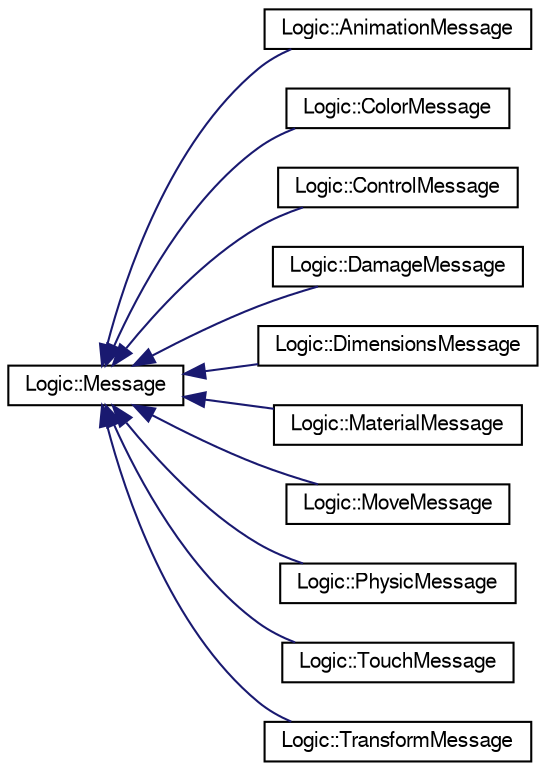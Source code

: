 digraph "Representación gráfica de la clase"
{
  edge [fontname="FreeSans",fontsize="10",labelfontname="FreeSans",labelfontsize="10"];
  node [fontname="FreeSans",fontsize="10",shape=record];
  rankdir="LR";
  Node1 [label="Logic::Message",height=0.2,width=0.4,color="black", fillcolor="white", style="filled",URL="$class_logic_1_1_message.html",tooltip="Contiene el tipo de datos de un mensaje. "];
  Node1 -> Node2 [dir="back",color="midnightblue",fontsize="10",style="solid",fontname="FreeSans"];
  Node2 [label="Logic::AnimationMessage",height=0.2,width=0.4,color="black", fillcolor="white", style="filled",URL="$class_logic_1_1_animation_message.html"];
  Node1 -> Node3 [dir="back",color="midnightblue",fontsize="10",style="solid",fontname="FreeSans"];
  Node3 [label="Logic::ColorMessage",height=0.2,width=0.4,color="black", fillcolor="white", style="filled",URL="$class_logic_1_1_color_message.html"];
  Node1 -> Node4 [dir="back",color="midnightblue",fontsize="10",style="solid",fontname="FreeSans"];
  Node4 [label="Logic::ControlMessage",height=0.2,width=0.4,color="black", fillcolor="white", style="filled",URL="$class_logic_1_1_control_message.html"];
  Node1 -> Node5 [dir="back",color="midnightblue",fontsize="10",style="solid",fontname="FreeSans"];
  Node5 [label="Logic::DamageMessage",height=0.2,width=0.4,color="black", fillcolor="white", style="filled",URL="$class_logic_1_1_damage_message.html"];
  Node1 -> Node6 [dir="back",color="midnightblue",fontsize="10",style="solid",fontname="FreeSans"];
  Node6 [label="Logic::DimensionsMessage",height=0.2,width=0.4,color="black", fillcolor="white", style="filled",URL="$class_logic_1_1_dimensions_message.html"];
  Node1 -> Node7 [dir="back",color="midnightblue",fontsize="10",style="solid",fontname="FreeSans"];
  Node7 [label="Logic::MaterialMessage",height=0.2,width=0.4,color="black", fillcolor="white", style="filled",URL="$class_logic_1_1_material_message.html"];
  Node1 -> Node8 [dir="back",color="midnightblue",fontsize="10",style="solid",fontname="FreeSans"];
  Node8 [label="Logic::MoveMessage",height=0.2,width=0.4,color="black", fillcolor="white", style="filled",URL="$class_logic_1_1_move_message.html"];
  Node1 -> Node9 [dir="back",color="midnightblue",fontsize="10",style="solid",fontname="FreeSans"];
  Node9 [label="Logic::PhysicMessage",height=0.2,width=0.4,color="black", fillcolor="white", style="filled",URL="$class_logic_1_1_physic_message.html"];
  Node1 -> Node10 [dir="back",color="midnightblue",fontsize="10",style="solid",fontname="FreeSans"];
  Node10 [label="Logic::TouchMessage",height=0.2,width=0.4,color="black", fillcolor="white", style="filled",URL="$class_logic_1_1_touch_message.html"];
  Node1 -> Node11 [dir="back",color="midnightblue",fontsize="10",style="solid",fontname="FreeSans"];
  Node11 [label="Logic::TransformMessage",height=0.2,width=0.4,color="black", fillcolor="white", style="filled",URL="$class_logic_1_1_transform_message.html"];
}
